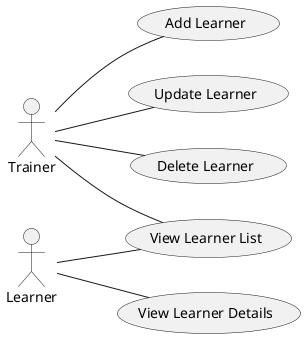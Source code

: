 @startuml
left to right direction
actor Trainer
actor Learner

usecase "Add Learner" as UC_AddLearner
usecase "Update Learner" as UC_UpdateLearner
usecase "Delete Learner" as UC_DeleteLearner
usecase "View Learner List" as UC_ViewList
usecase "View Learner Details" as UC_ViewDetails

Trainer -- UC_AddLearner
Trainer -- UC_UpdateLearner
Trainer -- UC_DeleteLearner
Trainer -- UC_ViewList
Learner -- UC_ViewList
Learner -- UC_ViewDetails
@enduml